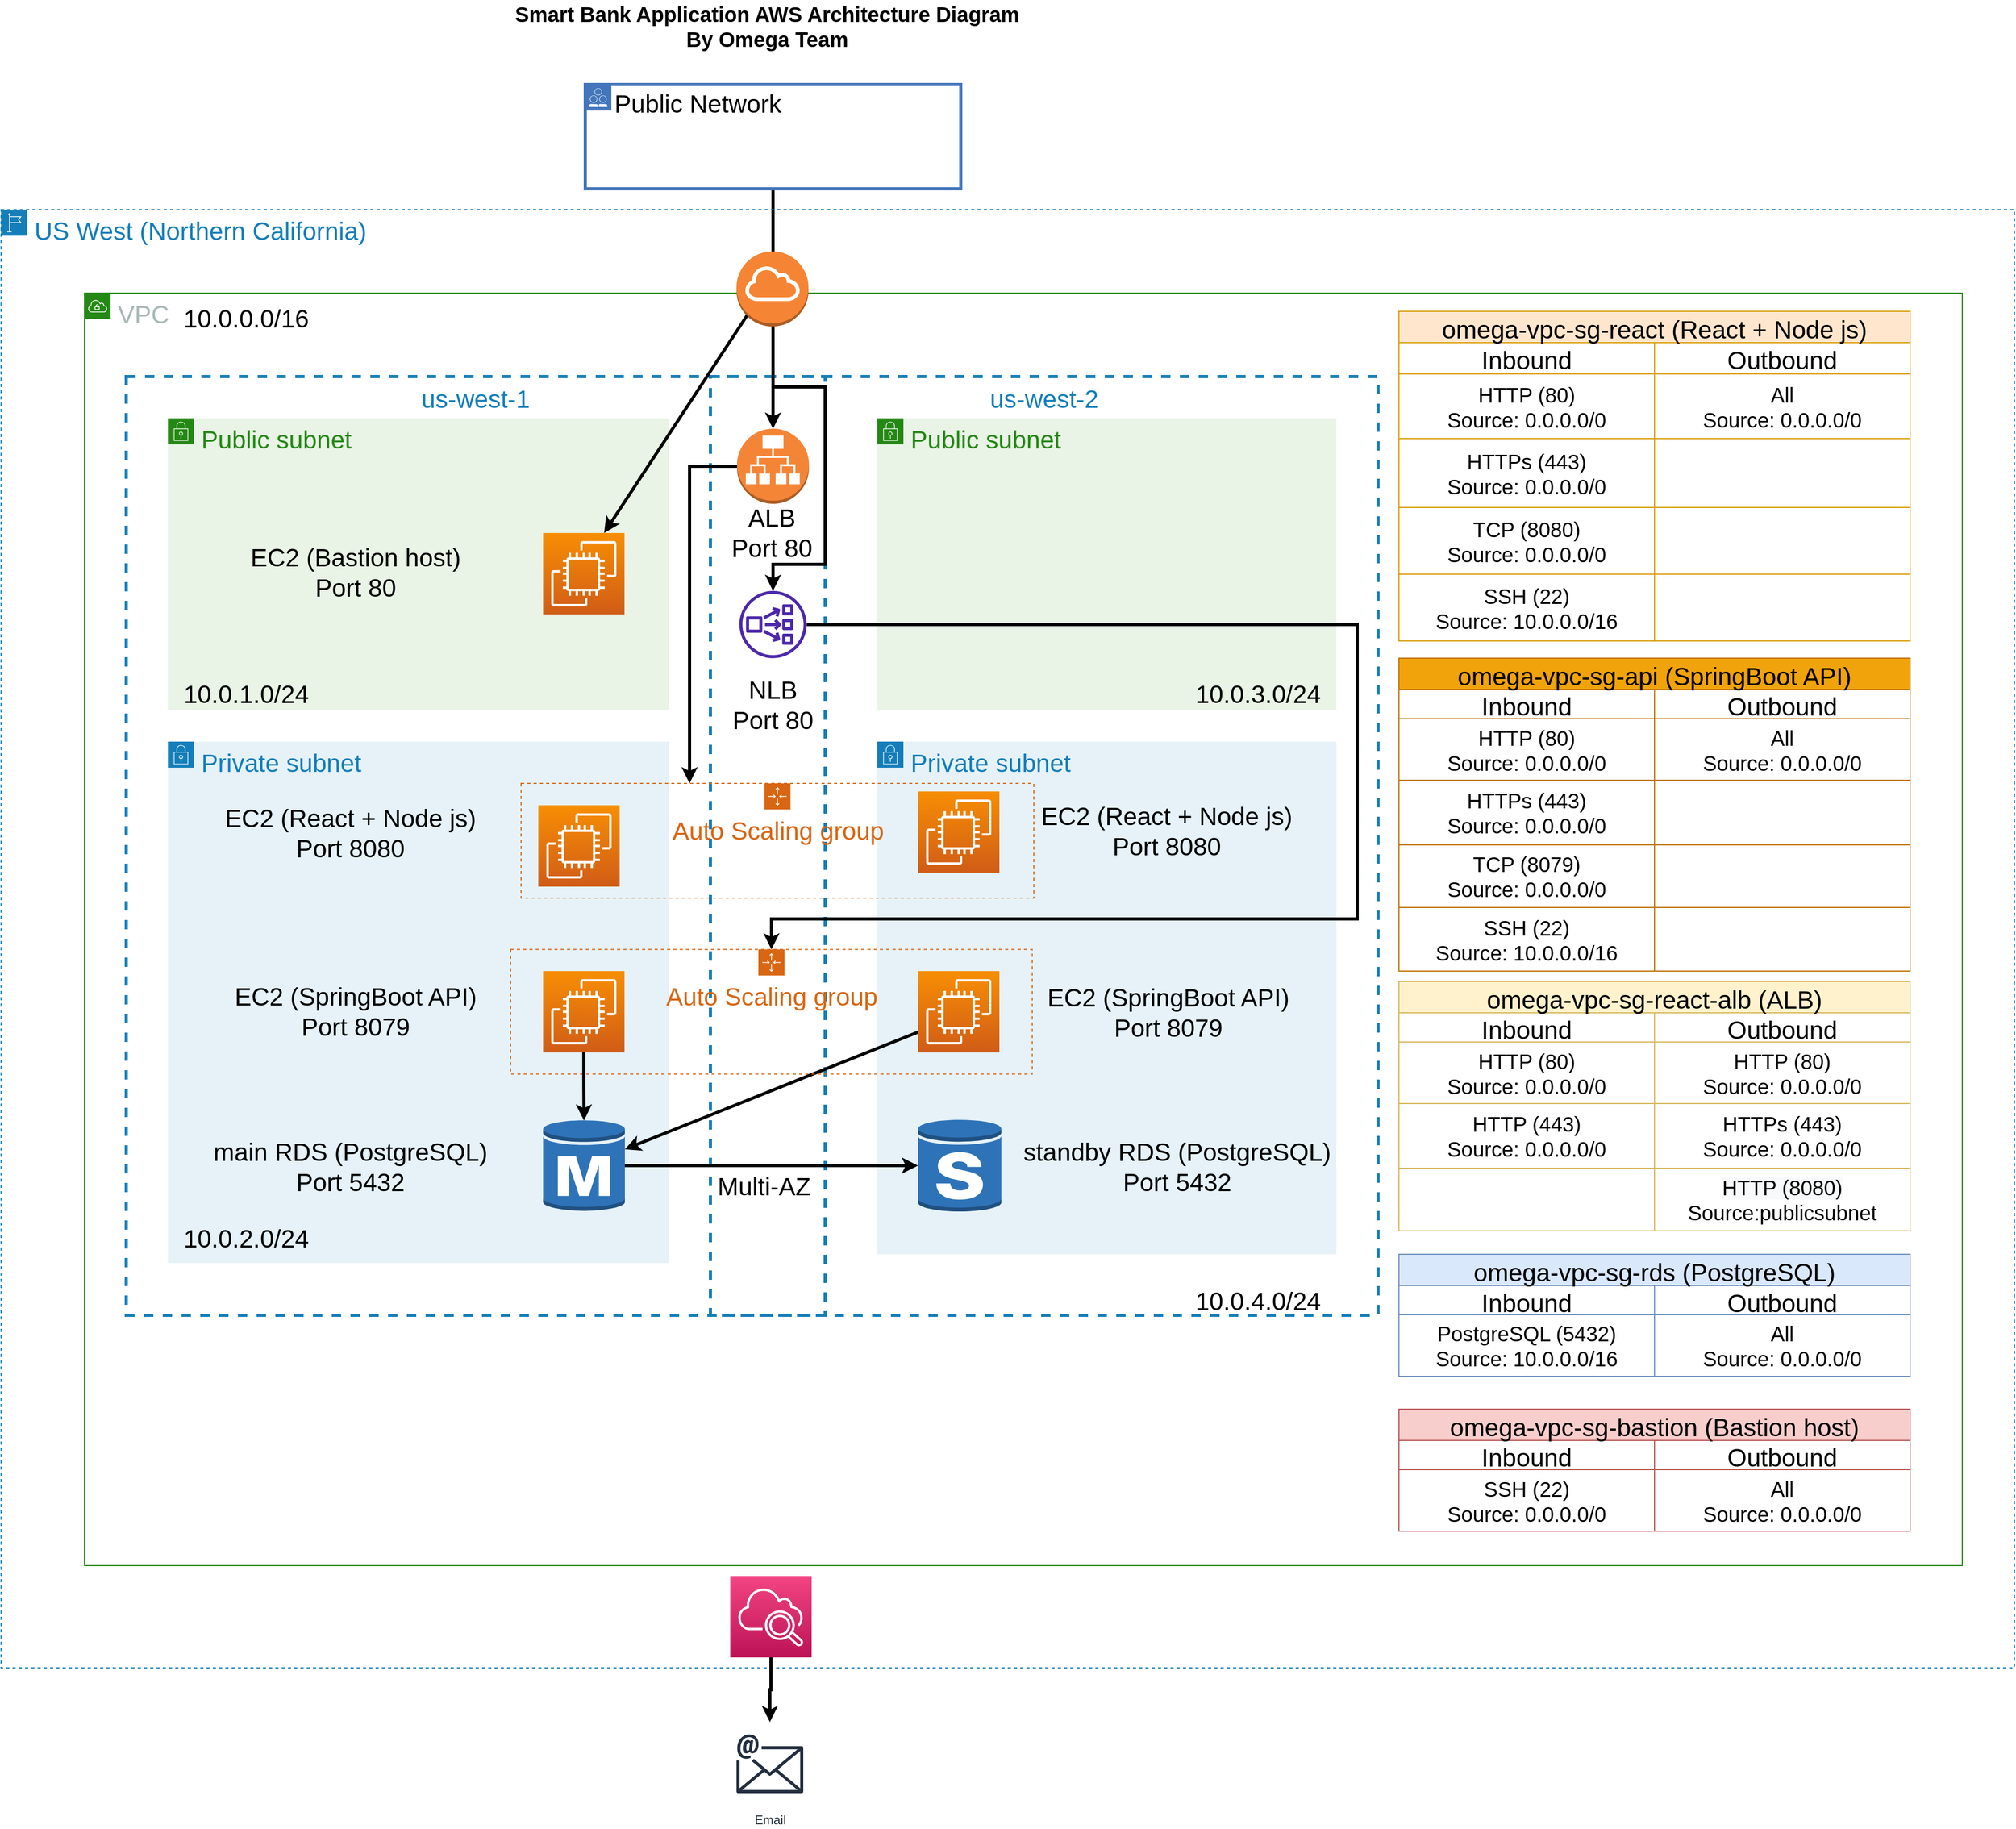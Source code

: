 <mxfile version="20.0.4" type="github">
  <diagram id="q4DbutcKK7p-0qS4GxbQ" name="Page-1">
    <mxGraphModel dx="1738" dy="1551" grid="1" gridSize="10" guides="1" tooltips="1" connect="1" arrows="1" fold="1" page="1" pageScale="1" pageWidth="850" pageHeight="1100" math="0" shadow="0">
      <root>
        <mxCell id="0" />
        <mxCell id="1" parent="0" />
        <mxCell id="DpT2R7imNi2lBxHPkehf-1" value="&lt;b&gt;Smart Bank Application AWS Architecture Diagram&lt;br&gt;By Omega Team&lt;br&gt;&lt;/b&gt;" style="text;html=1;strokeColor=none;fillColor=none;align=center;verticalAlign=middle;whiteSpace=wrap;rounded=0;fontSize=20;" parent="1" vertex="1">
          <mxGeometry x="530" y="40" width="489" height="47.5" as="geometry" />
        </mxCell>
        <mxCell id="DpT2R7imNi2lBxHPkehf-2" style="edgeStyle=orthogonalEdgeStyle;rounded=0;orthogonalLoop=1;jettySize=auto;html=1;fontSize=24;strokeWidth=3;entryX=0.5;entryY=0;entryDx=0;entryDy=0;entryPerimeter=0;" parent="1" source="DpT2R7imNi2lBxHPkehf-97" target="DpT2R7imNi2lBxHPkehf-32" edge="1">
          <mxGeometry relative="1" as="geometry">
            <mxPoint x="780" y="392" as="targetPoint" />
          </mxGeometry>
        </mxCell>
        <mxCell id="DpT2R7imNi2lBxHPkehf-3" value="US West (Northern California)" style="points=[[0,0],[0.25,0],[0.5,0],[0.75,0],[1,0],[1,0.25],[1,0.5],[1,0.75],[1,1],[0.75,1],[0.5,1],[0.25,1],[0,1],[0,0.75],[0,0.5],[0,0.25]];outlineConnect=0;gradientColor=none;html=1;whiteSpace=wrap;fontSize=24;fontStyle=0;container=1;pointerEvents=0;collapsible=0;recursiveResize=0;shape=mxgraph.aws4.group;grIcon=mxgraph.aws4.group_region;strokeColor=#147EBA;fillColor=none;verticalAlign=top;align=left;spacingLeft=30;fontColor=#147EBA;dashed=1;" parent="1" vertex="1">
          <mxGeometry x="40" y="240" width="1930" height="1398" as="geometry" />
        </mxCell>
        <mxCell id="DpT2R7imNi2lBxHPkehf-4" value="VPC" style="points=[[0,0],[0.25,0],[0.5,0],[0.75,0],[1,0],[1,0.25],[1,0.5],[1,0.75],[1,1],[0.75,1],[0.5,1],[0.25,1],[0,1],[0,0.75],[0,0.5],[0,0.25]];outlineConnect=0;gradientColor=none;html=1;whiteSpace=wrap;fontSize=24;fontStyle=0;container=1;pointerEvents=0;collapsible=0;recursiveResize=0;shape=mxgraph.aws4.group;grIcon=mxgraph.aws4.group_vpc;strokeColor=#248814;fillColor=none;verticalAlign=top;align=left;spacingLeft=30;fontColor=#AAB7B8;dashed=0;" parent="DpT2R7imNi2lBxHPkehf-3" vertex="1">
          <mxGeometry x="80" y="80" width="1800" height="1220" as="geometry" />
        </mxCell>
        <mxCell id="DpT2R7imNi2lBxHPkehf-5" value="us-west-1" style="fillColor=none;strokeColor=#147EBA;dashed=1;verticalAlign=top;fontStyle=0;fontColor=#147EBA;fontSize=24;strokeWidth=3;" parent="DpT2R7imNi2lBxHPkehf-4" vertex="1">
          <mxGeometry x="40" y="80" width="670" height="900" as="geometry" />
        </mxCell>
        <mxCell id="DpT2R7imNi2lBxHPkehf-6" value="us-west-2" style="fillColor=none;strokeColor=#147EBA;dashed=1;verticalAlign=top;fontStyle=0;fontColor=#147EBA;fontSize=24;strokeWidth=3;" parent="DpT2R7imNi2lBxHPkehf-4" vertex="1">
          <mxGeometry x="600" y="80" width="640" height="900" as="geometry" />
        </mxCell>
        <mxCell id="DpT2R7imNi2lBxHPkehf-11" value="Public subnet" style="points=[[0,0],[0.25,0],[0.5,0],[0.75,0],[1,0],[1,0.25],[1,0.5],[1,0.75],[1,1],[0.75,1],[0.5,1],[0.25,1],[0,1],[0,0.75],[0,0.5],[0,0.25]];outlineConnect=0;gradientColor=none;html=1;whiteSpace=wrap;fontSize=24;fontStyle=0;container=1;pointerEvents=0;collapsible=0;recursiveResize=0;shape=mxgraph.aws4.group;grIcon=mxgraph.aws4.group_security_group;grStroke=0;strokeColor=#248814;fillColor=#E9F3E6;verticalAlign=top;align=left;spacingLeft=30;fontColor=#248814;dashed=0;" parent="DpT2R7imNi2lBxHPkehf-4" vertex="1">
          <mxGeometry x="760" y="120" width="440" height="280" as="geometry" />
        </mxCell>
        <mxCell id="DpT2R7imNi2lBxHPkehf-7" value="Public subnet" style="points=[[0,0],[0.25,0],[0.5,0],[0.75,0],[1,0],[1,0.25],[1,0.5],[1,0.75],[1,1],[0.75,1],[0.5,1],[0.25,1],[0,1],[0,0.75],[0,0.5],[0,0.25]];outlineConnect=0;gradientColor=none;html=1;whiteSpace=wrap;fontSize=24;fontStyle=0;container=1;pointerEvents=0;collapsible=0;recursiveResize=0;shape=mxgraph.aws4.group;grIcon=mxgraph.aws4.group_security_group;grStroke=0;strokeColor=#248814;fillColor=#E9F3E6;verticalAlign=top;align=left;spacingLeft=30;fontColor=#248814;dashed=0;" parent="DpT2R7imNi2lBxHPkehf-4" vertex="1">
          <mxGeometry x="80" y="120" width="480" height="280" as="geometry" />
        </mxCell>
        <mxCell id="DpT2R7imNi2lBxHPkehf-9" value="&lt;font style=&quot;font-size: 24px;&quot;&gt;10.0.1.0/24&lt;/font&gt;" style="text;html=1;strokeColor=none;fillColor=none;align=center;verticalAlign=middle;whiteSpace=wrap;rounded=0;" parent="DpT2R7imNi2lBxHPkehf-7" vertex="1">
          <mxGeometry y="250" width="150" height="30" as="geometry" />
        </mxCell>
        <mxCell id="DpT2R7imNi2lBxHPkehf-12" value="Private subnet" style="points=[[0,0],[0.25,0],[0.5,0],[0.75,0],[1,0],[1,0.25],[1,0.5],[1,0.75],[1,1],[0.75,1],[0.5,1],[0.25,1],[0,1],[0,0.75],[0,0.5],[0,0.25]];outlineConnect=0;gradientColor=none;html=1;whiteSpace=wrap;fontSize=24;fontStyle=0;container=1;pointerEvents=0;collapsible=0;recursiveResize=0;shape=mxgraph.aws4.group;grIcon=mxgraph.aws4.group_security_group;grStroke=0;strokeColor=#147EBA;fillColor=#E6F2F8;verticalAlign=top;align=left;spacingLeft=30;fontColor=#147EBA;dashed=0;" parent="DpT2R7imNi2lBxHPkehf-4" vertex="1">
          <mxGeometry x="80" y="430" width="480" height="500" as="geometry" />
        </mxCell>
        <mxCell id="DpT2R7imNi2lBxHPkehf-13" value="Private subnet" style="points=[[0,0],[0.25,0],[0.5,0],[0.75,0],[1,0],[1,0.25],[1,0.5],[1,0.75],[1,1],[0.75,1],[0.5,1],[0.25,1],[0,1],[0,0.75],[0,0.5],[0,0.25]];outlineConnect=0;gradientColor=none;html=1;whiteSpace=wrap;fontSize=24;fontStyle=0;container=1;pointerEvents=0;collapsible=0;recursiveResize=0;shape=mxgraph.aws4.group;grIcon=mxgraph.aws4.group_security_group;grStroke=0;strokeColor=#147EBA;fillColor=#E6F2F8;verticalAlign=top;align=left;spacingLeft=30;fontColor=#147EBA;dashed=0;" parent="DpT2R7imNi2lBxHPkehf-4" vertex="1">
          <mxGeometry x="760" y="430" width="440" height="491.5" as="geometry" />
        </mxCell>
        <mxCell id="DpT2R7imNi2lBxHPkehf-14" value="&lt;font style=&quot;font-size: 24px;&quot;&gt;10.0.4.0/24&lt;/font&gt;" style="text;html=1;strokeColor=none;fillColor=none;align=center;verticalAlign=middle;whiteSpace=wrap;rounded=0;" parent="DpT2R7imNi2lBxHPkehf-13" vertex="1">
          <mxGeometry x="290" y="521.5" width="150" height="30" as="geometry" />
        </mxCell>
        <mxCell id="z6xWG5V0LT1pwUOWQRpA-9" style="edgeStyle=orthogonalEdgeStyle;rounded=0;orthogonalLoop=1;jettySize=auto;html=1;entryX=0.5;entryY=0;entryDx=0;entryDy=0;strokeWidth=3;" edge="1" parent="DpT2R7imNi2lBxHPkehf-4" source="DpT2R7imNi2lBxHPkehf-16" target="I4jei-cAk4bCKx9Ia-9q-3">
          <mxGeometry relative="1" as="geometry">
            <Array as="points">
              <mxPoint x="1220" y="318" />
              <mxPoint x="1220" y="600" />
              <mxPoint x="658" y="600" />
            </Array>
          </mxGeometry>
        </mxCell>
        <mxCell id="DpT2R7imNi2lBxHPkehf-16" value="" style="sketch=0;outlineConnect=0;fontColor=#232F3E;gradientColor=none;fillColor=#4D27AA;strokeColor=none;dashed=0;verticalLabelPosition=bottom;verticalAlign=top;align=center;html=1;fontSize=12;fontStyle=0;aspect=fixed;pointerEvents=1;shape=mxgraph.aws4.network_load_balancer;" parent="DpT2R7imNi2lBxHPkehf-4" vertex="1">
          <mxGeometry x="627.75" y="285.5" width="64.5" height="64.5" as="geometry" />
        </mxCell>
        <mxCell id="DpT2R7imNi2lBxHPkehf-23" style="edgeStyle=orthogonalEdgeStyle;rounded=0;orthogonalLoop=1;jettySize=auto;html=1;fontSize=24;strokeWidth=3;" parent="DpT2R7imNi2lBxHPkehf-4" source="DpT2R7imNi2lBxHPkehf-25" target="DpT2R7imNi2lBxHPkehf-34" edge="1">
          <mxGeometry relative="1" as="geometry">
            <mxPoint x="480" y="640" as="sourcePoint" />
            <mxPoint x="850" y="660" as="targetPoint" />
          </mxGeometry>
        </mxCell>
        <mxCell id="DpT2R7imNi2lBxHPkehf-24" value="Multi-AZ" style="edgeLabel;html=1;align=center;verticalAlign=middle;resizable=0;points=[];fontSize=24;" parent="DpT2R7imNi2lBxHPkehf-23" vertex="1" connectable="0">
          <mxGeometry x="0.322" y="-8" relative="1" as="geometry">
            <mxPoint x="-53" y="12" as="offset" />
          </mxGeometry>
        </mxCell>
        <mxCell id="DpT2R7imNi2lBxHPkehf-26" value="EC2 (React + Node js)&lt;br&gt;Port 8080" style="text;html=1;strokeColor=none;fillColor=none;align=center;verticalAlign=middle;whiteSpace=wrap;rounded=0;fontSize=24;" parent="DpT2R7imNi2lBxHPkehf-4" vertex="1">
          <mxGeometry x="877" y="475.75" width="321" height="80" as="geometry" />
        </mxCell>
        <mxCell id="DpT2R7imNi2lBxHPkehf-27" value="NLB&lt;br&gt;Port 80" style="text;html=1;strokeColor=none;fillColor=none;align=center;verticalAlign=middle;whiteSpace=wrap;rounded=0;fontSize=24;" parent="DpT2R7imNi2lBxHPkehf-4" vertex="1">
          <mxGeometry x="610" y="380" width="100" height="30" as="geometry" />
        </mxCell>
        <mxCell id="DpT2R7imNi2lBxHPkehf-28" value="ALB&lt;br&gt;Port 80" style="text;html=1;strokeColor=none;fillColor=none;align=center;verticalAlign=middle;whiteSpace=wrap;rounded=0;fontSize=24;" parent="DpT2R7imNi2lBxHPkehf-4" vertex="1">
          <mxGeometry x="608.5" y="215" width="100" height="30" as="geometry" />
        </mxCell>
        <mxCell id="DpT2R7imNi2lBxHPkehf-30" value="" style="endArrow=classic;html=1;rounded=0;exitX=0;exitY=0.75;exitDx=0;exitDy=0;exitPerimeter=0;strokeWidth=3;" parent="DpT2R7imNi2lBxHPkehf-4" source="DpT2R7imNi2lBxHPkehf-93" target="DpT2R7imNi2lBxHPkehf-25" edge="1">
          <mxGeometry width="50" height="50" relative="1" as="geometry">
            <mxPoint x="650" y="550" as="sourcePoint" />
            <mxPoint x="700" y="500" as="targetPoint" />
          </mxGeometry>
        </mxCell>
        <mxCell id="DpT2R7imNi2lBxHPkehf-31" value="&lt;font style=&quot;font-size: 24px;&quot;&gt;10.0.0.0/16&lt;/font&gt;" style="text;html=1;strokeColor=none;fillColor=none;align=center;verticalAlign=middle;whiteSpace=wrap;rounded=0;" parent="DpT2R7imNi2lBxHPkehf-4" vertex="1">
          <mxGeometry x="80" y="10" width="150" height="30" as="geometry" />
        </mxCell>
        <mxCell id="DpT2R7imNi2lBxHPkehf-32" value="" style="outlineConnect=0;dashed=0;verticalLabelPosition=bottom;verticalAlign=top;align=center;html=1;shape=mxgraph.aws3.application_load_balancer;fillColor=#F58536;gradientColor=none;" parent="DpT2R7imNi2lBxHPkehf-4" vertex="1">
          <mxGeometry x="625.5" y="130" width="69" height="72" as="geometry" />
        </mxCell>
        <mxCell id="DpT2R7imNi2lBxHPkehf-33" value="main&amp;nbsp;RDS (PostgreSQL)&lt;br&gt;Port 5432" style="text;html=1;strokeColor=none;fillColor=none;align=center;verticalAlign=middle;whiteSpace=wrap;rounded=0;fontSize=24;" parent="DpT2R7imNi2lBxHPkehf-4" vertex="1">
          <mxGeometry x="80" y="793.5" width="350" height="88" as="geometry" />
        </mxCell>
        <mxCell id="DpT2R7imNi2lBxHPkehf-34" value="" style="outlineConnect=0;dashed=0;verticalLabelPosition=bottom;verticalAlign=top;align=center;html=1;shape=mxgraph.aws3.rds_db_instance_standby_multi_az;fillColor=#2E73B8;gradientColor=none;fontSize=24;" parent="DpT2R7imNi2lBxHPkehf-4" vertex="1">
          <mxGeometry x="799" y="791.5" width="80" height="90" as="geometry" />
        </mxCell>
        <mxCell id="DpT2R7imNi2lBxHPkehf-36" value="EC2 (SpringBoot API)&lt;br&gt;Port 8079" style="text;html=1;strokeColor=none;fillColor=none;align=center;verticalAlign=middle;whiteSpace=wrap;rounded=0;fontSize=24;" parent="DpT2R7imNi2lBxHPkehf-4" vertex="1">
          <mxGeometry x="878" y="650" width="322" height="79" as="geometry" />
        </mxCell>
        <mxCell id="DpT2R7imNi2lBxHPkehf-37" value="omega-vpc-sg-react (React + Node js)" style="shape=table;startSize=30;container=1;collapsible=0;childLayout=tableLayout;fontSize=24;fillColor=#ffe6cc;strokeColor=#d79b00;" parent="DpT2R7imNi2lBxHPkehf-4" vertex="1">
          <mxGeometry x="1260" y="17.5" width="490" height="316" as="geometry" />
        </mxCell>
        <mxCell id="DpT2R7imNi2lBxHPkehf-38" value="" style="shape=tableRow;horizontal=0;startSize=0;swimlaneHead=0;swimlaneBody=0;top=0;left=0;bottom=0;right=0;collapsible=0;dropTarget=0;fillColor=none;points=[[0,0.5],[1,0.5]];portConstraint=eastwest;fontSize=24;" parent="DpT2R7imNi2lBxHPkehf-37" vertex="1">
          <mxGeometry y="30" width="490" height="30" as="geometry" />
        </mxCell>
        <mxCell id="DpT2R7imNi2lBxHPkehf-39" value="Inbound" style="shape=partialRectangle;html=1;whiteSpace=wrap;connectable=0;overflow=hidden;fillColor=none;top=0;left=0;bottom=0;right=0;pointerEvents=1;fontSize=24;" parent="DpT2R7imNi2lBxHPkehf-38" vertex="1">
          <mxGeometry width="245" height="30" as="geometry">
            <mxRectangle width="245" height="30" as="alternateBounds" />
          </mxGeometry>
        </mxCell>
        <mxCell id="DpT2R7imNi2lBxHPkehf-40" value="Outbound" style="shape=partialRectangle;html=1;whiteSpace=wrap;connectable=0;overflow=hidden;fillColor=none;top=0;left=0;bottom=0;right=0;pointerEvents=1;fontSize=24;" parent="DpT2R7imNi2lBxHPkehf-38" vertex="1">
          <mxGeometry x="245" width="245" height="30" as="geometry">
            <mxRectangle width="245" height="30" as="alternateBounds" />
          </mxGeometry>
        </mxCell>
        <mxCell id="DpT2R7imNi2lBxHPkehf-41" value="" style="shape=tableRow;horizontal=0;startSize=0;swimlaneHead=0;swimlaneBody=0;top=0;left=0;bottom=0;right=0;collapsible=0;dropTarget=0;fillColor=none;points=[[0,0.5],[1,0.5]];portConstraint=eastwest;fontSize=24;" parent="DpT2R7imNi2lBxHPkehf-37" vertex="1">
          <mxGeometry y="60" width="490" height="62" as="geometry" />
        </mxCell>
        <mxCell id="DpT2R7imNi2lBxHPkehf-42" value="&lt;font style=&quot;font-size: 20px;&quot;&gt;HTTP (80)&lt;br style=&quot;font-size: 20px;&quot;&gt;Source: 0.0.0.0/0&lt;/font&gt;" style="shape=partialRectangle;html=1;whiteSpace=wrap;connectable=0;overflow=hidden;fillColor=none;top=0;left=0;bottom=0;right=0;pointerEvents=1;fontSize=20;" parent="DpT2R7imNi2lBxHPkehf-41" vertex="1">
          <mxGeometry width="245" height="62" as="geometry">
            <mxRectangle width="245" height="62" as="alternateBounds" />
          </mxGeometry>
        </mxCell>
        <mxCell id="DpT2R7imNi2lBxHPkehf-43" value="All&lt;br&gt;Source: 0.0.0.0/0" style="shape=partialRectangle;html=1;whiteSpace=wrap;connectable=0;overflow=hidden;fillColor=none;top=0;left=0;bottom=0;right=0;pointerEvents=1;fontSize=20;labelBorderColor=none;strokeColor=none;" parent="DpT2R7imNi2lBxHPkehf-41" vertex="1">
          <mxGeometry x="245" width="245" height="62" as="geometry">
            <mxRectangle width="245" height="62" as="alternateBounds" />
          </mxGeometry>
        </mxCell>
        <mxCell id="DpT2R7imNi2lBxHPkehf-44" style="shape=tableRow;horizontal=0;startSize=0;swimlaneHead=0;swimlaneBody=0;top=0;left=0;bottom=0;right=0;collapsible=0;dropTarget=0;fillColor=none;points=[[0,0.5],[1,0.5]];portConstraint=eastwest;fontSize=24;" parent="DpT2R7imNi2lBxHPkehf-37" vertex="1">
          <mxGeometry y="122" width="490" height="66" as="geometry" />
        </mxCell>
        <mxCell id="DpT2R7imNi2lBxHPkehf-45" value="HTTPs (443)&lt;br&gt;Source: 0.0.0.0/0" style="shape=partialRectangle;html=1;whiteSpace=wrap;connectable=0;overflow=hidden;fillColor=none;top=0;left=0;bottom=0;right=0;pointerEvents=1;fontSize=20;" parent="DpT2R7imNi2lBxHPkehf-44" vertex="1">
          <mxGeometry width="245" height="66" as="geometry">
            <mxRectangle width="245" height="66" as="alternateBounds" />
          </mxGeometry>
        </mxCell>
        <mxCell id="DpT2R7imNi2lBxHPkehf-46" value="" style="shape=partialRectangle;html=1;whiteSpace=wrap;connectable=0;overflow=hidden;fillColor=none;top=0;left=0;bottom=0;right=0;pointerEvents=1;fontSize=20;labelBorderColor=none;strokeColor=none;" parent="DpT2R7imNi2lBxHPkehf-44" vertex="1">
          <mxGeometry x="245" width="245" height="66" as="geometry">
            <mxRectangle width="245" height="66" as="alternateBounds" />
          </mxGeometry>
        </mxCell>
        <mxCell id="DpT2R7imNi2lBxHPkehf-47" style="shape=tableRow;horizontal=0;startSize=0;swimlaneHead=0;swimlaneBody=0;top=0;left=0;bottom=0;right=0;collapsible=0;dropTarget=0;fillColor=none;points=[[0,0.5],[1,0.5]];portConstraint=eastwest;fontSize=24;" parent="DpT2R7imNi2lBxHPkehf-37" vertex="1">
          <mxGeometry y="188" width="490" height="64" as="geometry" />
        </mxCell>
        <mxCell id="DpT2R7imNi2lBxHPkehf-48" value="TCP (8080)&lt;br&gt;Source: 0.0.0.0/0" style="shape=partialRectangle;html=1;whiteSpace=wrap;connectable=0;overflow=hidden;fillColor=none;top=0;left=0;bottom=0;right=0;pointerEvents=1;fontSize=20;" parent="DpT2R7imNi2lBxHPkehf-47" vertex="1">
          <mxGeometry width="245" height="64" as="geometry">
            <mxRectangle width="245" height="64" as="alternateBounds" />
          </mxGeometry>
        </mxCell>
        <mxCell id="DpT2R7imNi2lBxHPkehf-49" value="" style="shape=partialRectangle;html=1;whiteSpace=wrap;connectable=0;overflow=hidden;fillColor=none;top=0;left=0;bottom=0;right=0;pointerEvents=1;fontSize=20;labelBorderColor=none;strokeColor=none;" parent="DpT2R7imNi2lBxHPkehf-47" vertex="1">
          <mxGeometry x="245" width="245" height="64" as="geometry">
            <mxRectangle width="245" height="64" as="alternateBounds" />
          </mxGeometry>
        </mxCell>
        <mxCell id="DpT2R7imNi2lBxHPkehf-50" style="shape=tableRow;horizontal=0;startSize=0;swimlaneHead=0;swimlaneBody=0;top=0;left=0;bottom=0;right=0;collapsible=0;dropTarget=0;fillColor=none;points=[[0,0.5],[1,0.5]];portConstraint=eastwest;fontSize=24;" parent="DpT2R7imNi2lBxHPkehf-37" vertex="1">
          <mxGeometry y="252" width="490" height="64" as="geometry" />
        </mxCell>
        <mxCell id="DpT2R7imNi2lBxHPkehf-51" value="SSH (22)&lt;br&gt;Source: 10.0.0.0/16" style="shape=partialRectangle;html=1;whiteSpace=wrap;connectable=0;overflow=hidden;fillColor=none;top=0;left=0;bottom=0;right=0;pointerEvents=1;fontSize=20;" parent="DpT2R7imNi2lBxHPkehf-50" vertex="1">
          <mxGeometry width="245" height="64" as="geometry">
            <mxRectangle width="245" height="64" as="alternateBounds" />
          </mxGeometry>
        </mxCell>
        <mxCell id="DpT2R7imNi2lBxHPkehf-52" value="" style="shape=partialRectangle;html=1;whiteSpace=wrap;connectable=0;overflow=hidden;fillColor=none;top=0;left=0;bottom=0;right=0;pointerEvents=1;fontSize=20;labelBorderColor=none;strokeColor=none;" parent="DpT2R7imNi2lBxHPkehf-50" vertex="1">
          <mxGeometry x="245" width="245" height="64" as="geometry">
            <mxRectangle width="245" height="64" as="alternateBounds" />
          </mxGeometry>
        </mxCell>
        <mxCell id="DpT2R7imNi2lBxHPkehf-53" value="omega-vpc-sg-api (SpringBoot API)" style="shape=table;startSize=30;container=1;collapsible=0;childLayout=tableLayout;fontSize=24;fillColor=#f0a30a;strokeColor=#BD7000;fontColor=#000000;" parent="DpT2R7imNi2lBxHPkehf-4" vertex="1">
          <mxGeometry x="1260" y="350" width="490" height="300" as="geometry" />
        </mxCell>
        <mxCell id="DpT2R7imNi2lBxHPkehf-54" value="" style="shape=tableRow;horizontal=0;startSize=0;swimlaneHead=0;swimlaneBody=0;top=0;left=0;bottom=0;right=0;collapsible=0;dropTarget=0;fillColor=none;points=[[0,0.5],[1,0.5]];portConstraint=eastwest;fontSize=24;" parent="DpT2R7imNi2lBxHPkehf-53" vertex="1">
          <mxGeometry y="30" width="490" height="28" as="geometry" />
        </mxCell>
        <mxCell id="DpT2R7imNi2lBxHPkehf-55" value="Inbound" style="shape=partialRectangle;html=1;whiteSpace=wrap;connectable=0;overflow=hidden;fillColor=none;top=0;left=0;bottom=0;right=0;pointerEvents=1;fontSize=24;" parent="DpT2R7imNi2lBxHPkehf-54" vertex="1">
          <mxGeometry width="245" height="28" as="geometry">
            <mxRectangle width="245" height="28" as="alternateBounds" />
          </mxGeometry>
        </mxCell>
        <mxCell id="DpT2R7imNi2lBxHPkehf-56" value="Outbound" style="shape=partialRectangle;html=1;whiteSpace=wrap;connectable=0;overflow=hidden;fillColor=none;top=0;left=0;bottom=0;right=0;pointerEvents=1;fontSize=24;" parent="DpT2R7imNi2lBxHPkehf-54" vertex="1">
          <mxGeometry x="245" width="245" height="28" as="geometry">
            <mxRectangle width="245" height="28" as="alternateBounds" />
          </mxGeometry>
        </mxCell>
        <mxCell id="DpT2R7imNi2lBxHPkehf-57" value="" style="shape=tableRow;horizontal=0;startSize=0;swimlaneHead=0;swimlaneBody=0;top=0;left=0;bottom=0;right=0;collapsible=0;dropTarget=0;fillColor=none;points=[[0,0.5],[1,0.5]];portConstraint=eastwest;fontSize=24;" parent="DpT2R7imNi2lBxHPkehf-53" vertex="1">
          <mxGeometry y="58" width="490" height="59" as="geometry" />
        </mxCell>
        <mxCell id="DpT2R7imNi2lBxHPkehf-58" value="&lt;font style=&quot;font-size: 20px;&quot;&gt;HTTP (80)&lt;br style=&quot;font-size: 20px;&quot;&gt;Source: 0.0.0.0/0&lt;/font&gt;" style="shape=partialRectangle;html=1;whiteSpace=wrap;connectable=0;overflow=hidden;fillColor=none;top=0;left=0;bottom=0;right=0;pointerEvents=1;fontSize=20;" parent="DpT2R7imNi2lBxHPkehf-57" vertex="1">
          <mxGeometry width="245" height="59" as="geometry">
            <mxRectangle width="245" height="59" as="alternateBounds" />
          </mxGeometry>
        </mxCell>
        <mxCell id="DpT2R7imNi2lBxHPkehf-59" value="All&lt;br&gt;Source: 0.0.0.0/0" style="shape=partialRectangle;html=1;whiteSpace=wrap;connectable=0;overflow=hidden;fillColor=none;top=0;left=0;bottom=0;right=0;pointerEvents=1;fontSize=20;labelBorderColor=none;strokeColor=none;" parent="DpT2R7imNi2lBxHPkehf-57" vertex="1">
          <mxGeometry x="245" width="245" height="59" as="geometry">
            <mxRectangle width="245" height="59" as="alternateBounds" />
          </mxGeometry>
        </mxCell>
        <mxCell id="DpT2R7imNi2lBxHPkehf-60" style="shape=tableRow;horizontal=0;startSize=0;swimlaneHead=0;swimlaneBody=0;top=0;left=0;bottom=0;right=0;collapsible=0;dropTarget=0;fillColor=none;points=[[0,0.5],[1,0.5]];portConstraint=eastwest;fontSize=24;" parent="DpT2R7imNi2lBxHPkehf-53" vertex="1">
          <mxGeometry y="117" width="490" height="62" as="geometry" />
        </mxCell>
        <mxCell id="DpT2R7imNi2lBxHPkehf-61" value="HTTPs (443)&lt;br&gt;Source: 0.0.0.0/0" style="shape=partialRectangle;html=1;whiteSpace=wrap;connectable=0;overflow=hidden;fillColor=none;top=0;left=0;bottom=0;right=0;pointerEvents=1;fontSize=20;" parent="DpT2R7imNi2lBxHPkehf-60" vertex="1">
          <mxGeometry width="245" height="62" as="geometry">
            <mxRectangle width="245" height="62" as="alternateBounds" />
          </mxGeometry>
        </mxCell>
        <mxCell id="DpT2R7imNi2lBxHPkehf-62" value="" style="shape=partialRectangle;html=1;whiteSpace=wrap;connectable=0;overflow=hidden;fillColor=none;top=0;left=0;bottom=0;right=0;pointerEvents=1;fontSize=20;labelBorderColor=none;strokeColor=none;" parent="DpT2R7imNi2lBxHPkehf-60" vertex="1">
          <mxGeometry x="245" width="245" height="62" as="geometry">
            <mxRectangle width="245" height="62" as="alternateBounds" />
          </mxGeometry>
        </mxCell>
        <mxCell id="DpT2R7imNi2lBxHPkehf-63" style="shape=tableRow;horizontal=0;startSize=0;swimlaneHead=0;swimlaneBody=0;top=0;left=0;bottom=0;right=0;collapsible=0;dropTarget=0;fillColor=none;points=[[0,0.5],[1,0.5]];portConstraint=eastwest;fontSize=24;" parent="DpT2R7imNi2lBxHPkehf-53" vertex="1">
          <mxGeometry y="179" width="490" height="60" as="geometry" />
        </mxCell>
        <mxCell id="DpT2R7imNi2lBxHPkehf-64" value="TCP (8079)&lt;br&gt;Source: 0.0.0.0/0" style="shape=partialRectangle;html=1;whiteSpace=wrap;connectable=0;overflow=hidden;fillColor=none;top=0;left=0;bottom=0;right=0;pointerEvents=1;fontSize=20;" parent="DpT2R7imNi2lBxHPkehf-63" vertex="1">
          <mxGeometry width="245" height="60" as="geometry">
            <mxRectangle width="245" height="60" as="alternateBounds" />
          </mxGeometry>
        </mxCell>
        <mxCell id="DpT2R7imNi2lBxHPkehf-65" value="" style="shape=partialRectangle;html=1;whiteSpace=wrap;connectable=0;overflow=hidden;fillColor=none;top=0;left=0;bottom=0;right=0;pointerEvents=1;fontSize=20;labelBorderColor=none;strokeColor=none;" parent="DpT2R7imNi2lBxHPkehf-63" vertex="1">
          <mxGeometry x="245" width="245" height="60" as="geometry">
            <mxRectangle width="245" height="60" as="alternateBounds" />
          </mxGeometry>
        </mxCell>
        <mxCell id="DpT2R7imNi2lBxHPkehf-66" style="shape=tableRow;horizontal=0;startSize=0;swimlaneHead=0;swimlaneBody=0;top=0;left=0;bottom=0;right=0;collapsible=0;dropTarget=0;fillColor=none;points=[[0,0.5],[1,0.5]];portConstraint=eastwest;fontSize=24;" parent="DpT2R7imNi2lBxHPkehf-53" vertex="1">
          <mxGeometry y="239" width="490" height="61" as="geometry" />
        </mxCell>
        <mxCell id="DpT2R7imNi2lBxHPkehf-67" value="SSH (22)&lt;br&gt;Source: 10.0.0.0/16" style="shape=partialRectangle;html=1;whiteSpace=wrap;connectable=0;overflow=hidden;fillColor=none;top=0;left=0;bottom=0;right=0;pointerEvents=1;fontSize=20;" parent="DpT2R7imNi2lBxHPkehf-66" vertex="1">
          <mxGeometry width="245" height="61" as="geometry">
            <mxRectangle width="245" height="61" as="alternateBounds" />
          </mxGeometry>
        </mxCell>
        <mxCell id="DpT2R7imNi2lBxHPkehf-68" value="" style="shape=partialRectangle;html=1;whiteSpace=wrap;connectable=0;overflow=hidden;fillColor=none;top=0;left=0;bottom=0;right=0;pointerEvents=1;fontSize=20;labelBorderColor=none;strokeColor=none;" parent="DpT2R7imNi2lBxHPkehf-66" vertex="1">
          <mxGeometry x="245" width="245" height="61" as="geometry">
            <mxRectangle width="245" height="61" as="alternateBounds" />
          </mxGeometry>
        </mxCell>
        <mxCell id="DpT2R7imNi2lBxHPkehf-69" value="omega-vpc-sg-react-alb (ALB)" style="shape=table;startSize=30;container=1;collapsible=0;childLayout=tableLayout;fontSize=24;fillColor=#fff2cc;strokeColor=#d6b656;" parent="DpT2R7imNi2lBxHPkehf-4" vertex="1">
          <mxGeometry x="1260" y="660" width="490" height="239" as="geometry" />
        </mxCell>
        <mxCell id="DpT2R7imNi2lBxHPkehf-70" value="" style="shape=tableRow;horizontal=0;startSize=0;swimlaneHead=0;swimlaneBody=0;top=0;left=0;bottom=0;right=0;collapsible=0;dropTarget=0;fillColor=none;points=[[0,0.5],[1,0.5]];portConstraint=eastwest;fontSize=24;" parent="DpT2R7imNi2lBxHPkehf-69" vertex="1">
          <mxGeometry y="30" width="490" height="28" as="geometry" />
        </mxCell>
        <mxCell id="DpT2R7imNi2lBxHPkehf-71" value="Inbound" style="shape=partialRectangle;html=1;whiteSpace=wrap;connectable=0;overflow=hidden;fillColor=none;top=0;left=0;bottom=0;right=0;pointerEvents=1;fontSize=24;" parent="DpT2R7imNi2lBxHPkehf-70" vertex="1">
          <mxGeometry width="245" height="28" as="geometry">
            <mxRectangle width="245" height="28" as="alternateBounds" />
          </mxGeometry>
        </mxCell>
        <mxCell id="DpT2R7imNi2lBxHPkehf-72" value="Outbound" style="shape=partialRectangle;html=1;whiteSpace=wrap;connectable=0;overflow=hidden;fillColor=none;top=0;left=0;bottom=0;right=0;pointerEvents=1;fontSize=24;" parent="DpT2R7imNi2lBxHPkehf-70" vertex="1">
          <mxGeometry x="245" width="245" height="28" as="geometry">
            <mxRectangle width="245" height="28" as="alternateBounds" />
          </mxGeometry>
        </mxCell>
        <mxCell id="DpT2R7imNi2lBxHPkehf-73" value="" style="shape=tableRow;horizontal=0;startSize=0;swimlaneHead=0;swimlaneBody=0;top=0;left=0;bottom=0;right=0;collapsible=0;dropTarget=0;fillColor=none;points=[[0,0.5],[1,0.5]];portConstraint=eastwest;fontSize=24;" parent="DpT2R7imNi2lBxHPkehf-69" vertex="1">
          <mxGeometry y="58" width="490" height="59" as="geometry" />
        </mxCell>
        <mxCell id="DpT2R7imNi2lBxHPkehf-74" value="&lt;font style=&quot;font-size: 20px;&quot;&gt;HTTP (80)&lt;br style=&quot;font-size: 20px;&quot;&gt;Source: 0.0.0.0/0&lt;/font&gt;" style="shape=partialRectangle;html=1;whiteSpace=wrap;connectable=0;overflow=hidden;fillColor=none;top=0;left=0;bottom=0;right=0;pointerEvents=1;fontSize=20;" parent="DpT2R7imNi2lBxHPkehf-73" vertex="1">
          <mxGeometry width="245" height="59" as="geometry">
            <mxRectangle width="245" height="59" as="alternateBounds" />
          </mxGeometry>
        </mxCell>
        <mxCell id="DpT2R7imNi2lBxHPkehf-75" value="HTTP (80)&lt;br&gt;Source: 0.0.0.0/0" style="shape=partialRectangle;html=1;whiteSpace=wrap;connectable=0;overflow=hidden;fillColor=none;top=0;left=0;bottom=0;right=0;pointerEvents=1;fontSize=20;labelBorderColor=none;strokeColor=none;" parent="DpT2R7imNi2lBxHPkehf-73" vertex="1">
          <mxGeometry x="245" width="245" height="59" as="geometry">
            <mxRectangle width="245" height="59" as="alternateBounds" />
          </mxGeometry>
        </mxCell>
        <mxCell id="DpT2R7imNi2lBxHPkehf-76" style="shape=tableRow;horizontal=0;startSize=0;swimlaneHead=0;swimlaneBody=0;top=0;left=0;bottom=0;right=0;collapsible=0;dropTarget=0;fillColor=none;points=[[0,0.5],[1,0.5]];portConstraint=eastwest;fontSize=24;" parent="DpT2R7imNi2lBxHPkehf-69" vertex="1">
          <mxGeometry y="117" width="490" height="62" as="geometry" />
        </mxCell>
        <mxCell id="DpT2R7imNi2lBxHPkehf-77" value="HTTP (443)&lt;br&gt;Source: 0.0.0.0/0" style="shape=partialRectangle;html=1;whiteSpace=wrap;connectable=0;overflow=hidden;fillColor=none;top=0;left=0;bottom=0;right=0;pointerEvents=1;fontSize=20;" parent="DpT2R7imNi2lBxHPkehf-76" vertex="1">
          <mxGeometry width="245" height="62" as="geometry">
            <mxRectangle width="245" height="62" as="alternateBounds" />
          </mxGeometry>
        </mxCell>
        <mxCell id="DpT2R7imNi2lBxHPkehf-78" value="HTTPs (443)&lt;br&gt;Source: 0.0.0.0/0" style="shape=partialRectangle;html=1;whiteSpace=wrap;connectable=0;overflow=hidden;fillColor=none;top=0;left=0;bottom=0;right=0;pointerEvents=1;fontSize=20;labelBorderColor=none;strokeColor=none;" parent="DpT2R7imNi2lBxHPkehf-76" vertex="1">
          <mxGeometry x="245" width="245" height="62" as="geometry">
            <mxRectangle width="245" height="62" as="alternateBounds" />
          </mxGeometry>
        </mxCell>
        <mxCell id="DpT2R7imNi2lBxHPkehf-79" style="shape=tableRow;horizontal=0;startSize=0;swimlaneHead=0;swimlaneBody=0;top=0;left=0;bottom=0;right=0;collapsible=0;dropTarget=0;fillColor=none;points=[[0,0.5],[1,0.5]];portConstraint=eastwest;fontSize=24;" parent="DpT2R7imNi2lBxHPkehf-69" vertex="1">
          <mxGeometry y="179" width="490" height="60" as="geometry" />
        </mxCell>
        <mxCell id="DpT2R7imNi2lBxHPkehf-80" value="" style="shape=partialRectangle;html=1;whiteSpace=wrap;connectable=0;overflow=hidden;fillColor=none;top=0;left=0;bottom=0;right=0;pointerEvents=1;fontSize=20;" parent="DpT2R7imNi2lBxHPkehf-79" vertex="1">
          <mxGeometry width="245" height="60" as="geometry">
            <mxRectangle width="245" height="60" as="alternateBounds" />
          </mxGeometry>
        </mxCell>
        <mxCell id="DpT2R7imNi2lBxHPkehf-81" value="&lt;span style=&quot;color: rgb(0, 0, 0); font-family: Helvetica; font-size: 20px; font-style: normal; font-variant-ligatures: normal; font-variant-caps: normal; font-weight: 400; letter-spacing: normal; orphans: 2; text-align: center; text-indent: 0px; text-transform: none; widows: 2; word-spacing: 0px; -webkit-text-stroke-width: 0px; background-color: rgb(248, 249, 250); text-decoration-thickness: initial; text-decoration-style: initial; text-decoration-color: initial; float: none; display: inline !important;&quot;&gt;HTTP (8080)&lt;/span&gt;&lt;br style=&quot;color: rgb(0, 0, 0); font-family: Helvetica; font-size: 20px; font-style: normal; font-variant-ligatures: normal; font-variant-caps: normal; font-weight: 400; letter-spacing: normal; orphans: 2; text-align: center; text-indent: 0px; text-transform: none; widows: 2; word-spacing: 0px; -webkit-text-stroke-width: 0px; background-color: rgb(248, 249, 250); text-decoration-thickness: initial; text-decoration-style: initial; text-decoration-color: initial;&quot;&gt;Source:publicsubnet" style="shape=partialRectangle;html=1;whiteSpace=wrap;connectable=0;overflow=hidden;fillColor=none;top=0;left=0;bottom=0;right=0;pointerEvents=1;fontSize=20;labelBorderColor=none;strokeColor=none;" parent="DpT2R7imNi2lBxHPkehf-79" vertex="1">
          <mxGeometry x="245" width="245" height="60" as="geometry">
            <mxRectangle width="245" height="60" as="alternateBounds" />
          </mxGeometry>
        </mxCell>
        <mxCell id="DpT2R7imNi2lBxHPkehf-83" value="omega-vpc-sg-rds (PostgreSQL)" style="shape=table;startSize=30;container=1;collapsible=0;childLayout=tableLayout;fontSize=24;fillColor=#dae8fc;strokeColor=#6c8ebf;" parent="DpT2R7imNi2lBxHPkehf-4" vertex="1">
          <mxGeometry x="1260" y="921.5" width="490" height="117" as="geometry" />
        </mxCell>
        <mxCell id="DpT2R7imNi2lBxHPkehf-84" value="" style="shape=tableRow;horizontal=0;startSize=0;swimlaneHead=0;swimlaneBody=0;top=0;left=0;bottom=0;right=0;collapsible=0;dropTarget=0;fillColor=none;points=[[0,0.5],[1,0.5]];portConstraint=eastwest;fontSize=24;" parent="DpT2R7imNi2lBxHPkehf-83" vertex="1">
          <mxGeometry y="30" width="490" height="28" as="geometry" />
        </mxCell>
        <mxCell id="DpT2R7imNi2lBxHPkehf-85" value="Inbound" style="shape=partialRectangle;html=1;whiteSpace=wrap;connectable=0;overflow=hidden;fillColor=none;top=0;left=0;bottom=0;right=0;pointerEvents=1;fontSize=24;" parent="DpT2R7imNi2lBxHPkehf-84" vertex="1">
          <mxGeometry width="245" height="28" as="geometry">
            <mxRectangle width="245" height="28" as="alternateBounds" />
          </mxGeometry>
        </mxCell>
        <mxCell id="DpT2R7imNi2lBxHPkehf-86" value="Outbound" style="shape=partialRectangle;html=1;whiteSpace=wrap;connectable=0;overflow=hidden;fillColor=none;top=0;left=0;bottom=0;right=0;pointerEvents=1;fontSize=24;" parent="DpT2R7imNi2lBxHPkehf-84" vertex="1">
          <mxGeometry x="245" width="245" height="28" as="geometry">
            <mxRectangle width="245" height="28" as="alternateBounds" />
          </mxGeometry>
        </mxCell>
        <mxCell id="DpT2R7imNi2lBxHPkehf-87" value="" style="shape=tableRow;horizontal=0;startSize=0;swimlaneHead=0;swimlaneBody=0;top=0;left=0;bottom=0;right=0;collapsible=0;dropTarget=0;fillColor=none;points=[[0,0.5],[1,0.5]];portConstraint=eastwest;fontSize=24;" parent="DpT2R7imNi2lBxHPkehf-83" vertex="1">
          <mxGeometry y="58" width="490" height="59" as="geometry" />
        </mxCell>
        <mxCell id="DpT2R7imNi2lBxHPkehf-88" value="&lt;font style=&quot;font-size: 20px;&quot;&gt;PostgreSQL (5432)&lt;br style=&quot;font-size: 20px;&quot;&gt;Source: 10.0.0.0/16&lt;/font&gt;" style="shape=partialRectangle;html=1;whiteSpace=wrap;connectable=0;overflow=hidden;fillColor=none;top=0;left=0;bottom=0;right=0;pointerEvents=1;fontSize=20;" parent="DpT2R7imNi2lBxHPkehf-87" vertex="1">
          <mxGeometry width="245" height="59" as="geometry">
            <mxRectangle width="245" height="59" as="alternateBounds" />
          </mxGeometry>
        </mxCell>
        <mxCell id="DpT2R7imNi2lBxHPkehf-89" value="All&lt;br&gt;Source: 0.0.0.0/0" style="shape=partialRectangle;html=1;whiteSpace=wrap;connectable=0;overflow=hidden;fillColor=none;top=0;left=0;bottom=0;right=0;pointerEvents=1;fontSize=20;labelBorderColor=none;strokeColor=none;" parent="DpT2R7imNi2lBxHPkehf-87" vertex="1">
          <mxGeometry x="245" width="245" height="59" as="geometry">
            <mxRectangle width="245" height="59" as="alternateBounds" />
          </mxGeometry>
        </mxCell>
        <mxCell id="DpT2R7imNi2lBxHPkehf-95" value="EC2 (SpringBoot API)&lt;br&gt;Port 8079" style="text;html=1;strokeColor=none;fillColor=none;align=center;verticalAlign=middle;whiteSpace=wrap;rounded=0;fontSize=24;" parent="DpT2R7imNi2lBxHPkehf-4" vertex="1">
          <mxGeometry x="80" y="650" width="360" height="78" as="geometry" />
        </mxCell>
        <mxCell id="DpT2R7imNi2lBxHPkehf-15" value="standby RDS (PostgreSQL)&lt;br&gt;Port 5432" style="text;html=1;strokeColor=none;fillColor=none;align=center;verticalAlign=middle;whiteSpace=wrap;rounded=0;fontSize=24;" parent="DpT2R7imNi2lBxHPkehf-4" vertex="1">
          <mxGeometry x="895" y="797.5" width="305" height="80" as="geometry" />
        </mxCell>
        <mxCell id="u4KVmvpJrNu0O2P0xlmL-3" value="" style="sketch=0;points=[[0,0,0],[0.25,0,0],[0.5,0,0],[0.75,0,0],[1,0,0],[0,1,0],[0.25,1,0],[0.5,1,0],[0.75,1,0],[1,1,0],[0,0.25,0],[0,0.5,0],[0,0.75,0],[1,0.25,0],[1,0.5,0],[1,0.75,0]];outlineConnect=0;fontColor=#232F3E;gradientColor=#F78E04;gradientDirection=north;fillColor=#D05C17;strokeColor=#ffffff;dashed=0;verticalLabelPosition=bottom;verticalAlign=top;align=center;html=1;fontSize=12;fontStyle=0;aspect=fixed;shape=mxgraph.aws4.resourceIcon;resIcon=mxgraph.aws4.ec2;" parent="DpT2R7imNi2lBxHPkehf-4" vertex="1">
          <mxGeometry x="439.62" y="230" width="78" height="78" as="geometry" />
        </mxCell>
        <mxCell id="u4KVmvpJrNu0O2P0xlmL-6" value="EC2 (Bastion host)&lt;br&gt;Port 80" style="text;html=1;strokeColor=none;fillColor=none;align=center;verticalAlign=middle;whiteSpace=wrap;rounded=0;fontSize=24;" parent="DpT2R7imNi2lBxHPkehf-4" vertex="1">
          <mxGeometry x="80" y="228" width="360" height="80" as="geometry" />
        </mxCell>
        <mxCell id="DpT2R7imNi2lBxHPkehf-92" value="" style="sketch=0;points=[[0,0,0],[0.25,0,0],[0.5,0,0],[0.75,0,0],[1,0,0],[0,1,0],[0.25,1,0],[0.5,1,0],[0.75,1,0],[1,1,0],[0,0.25,0],[0,0.5,0],[0,0.75,0],[1,0.25,0],[1,0.5,0],[1,0.75,0]];outlineConnect=0;fontColor=#232F3E;gradientColor=#F78E04;gradientDirection=north;fillColor=#D05C17;strokeColor=#ffffff;dashed=0;verticalLabelPosition=bottom;verticalAlign=top;align=center;html=1;fontSize=12;fontStyle=0;aspect=fixed;shape=mxgraph.aws4.resourceIcon;resIcon=mxgraph.aws4.ec2;" parent="DpT2R7imNi2lBxHPkehf-4" vertex="1">
          <mxGeometry x="799" y="477.75" width="78" height="78" as="geometry" />
        </mxCell>
        <mxCell id="DpT2R7imNi2lBxHPkehf-90" value="EC2 (React + Node js)&lt;br&gt;Port 8080" style="text;html=1;strokeColor=none;fillColor=none;align=center;verticalAlign=middle;whiteSpace=wrap;rounded=0;fontSize=24;" parent="DpT2R7imNi2lBxHPkehf-4" vertex="1">
          <mxGeometry x="75" y="477.75" width="360" height="80" as="geometry" />
        </mxCell>
        <mxCell id="I4jei-cAk4bCKx9Ia-9q-3" value="Auto Scaling group" style="points=[[0,0],[0.25,0],[0.5,0],[0.75,0],[1,0],[1,0.25],[1,0.5],[1,0.75],[1,1],[0.75,1],[0.5,1],[0.25,1],[0,1],[0,0.75],[0,0.5],[0,0.25]];outlineConnect=0;gradientColor=none;html=1;whiteSpace=wrap;fontSize=24;fontStyle=0;container=1;pointerEvents=0;collapsible=0;recursiveResize=0;shape=mxgraph.aws4.groupCenter;grIcon=mxgraph.aws4.group_auto_scaling_group;grStroke=1;strokeColor=#D86613;fillColor=none;verticalAlign=top;align=center;fontColor=#D86613;dashed=1;spacingTop=25;" parent="DpT2R7imNi2lBxHPkehf-4" vertex="1">
          <mxGeometry x="408.5" y="629.25" width="500" height="119.5" as="geometry" />
        </mxCell>
        <mxCell id="DpT2R7imNi2lBxHPkehf-93" value="" style="sketch=0;points=[[0,0,0],[0.25,0,0],[0.5,0,0],[0.75,0,0],[1,0,0],[0,1,0],[0.25,1,0],[0.5,1,0],[0.75,1,0],[1,1,0],[0,0.25,0],[0,0.5,0],[0,0.75,0],[1,0.25,0],[1,0.5,0],[1,0.75,0]];outlineConnect=0;fontColor=#232F3E;gradientColor=#F78E04;gradientDirection=north;fillColor=#D05C17;strokeColor=#ffffff;dashed=0;verticalLabelPosition=bottom;verticalAlign=top;align=center;html=1;fontSize=12;fontStyle=0;aspect=fixed;shape=mxgraph.aws4.resourceIcon;resIcon=mxgraph.aws4.ec2;" parent="I4jei-cAk4bCKx9Ia-9q-3" vertex="1">
          <mxGeometry x="390.5" y="20.75" width="78" height="78" as="geometry" />
        </mxCell>
        <mxCell id="DpT2R7imNi2lBxHPkehf-25" value="" style="outlineConnect=0;dashed=0;verticalLabelPosition=bottom;verticalAlign=top;align=center;html=1;shape=mxgraph.aws3.rds_db_instance;fillColor=#2E73B8;gradientColor=none;fontSize=24;" parent="DpT2R7imNi2lBxHPkehf-4" vertex="1">
          <mxGeometry x="439.62" y="791.5" width="78.38" height="90" as="geometry" />
        </mxCell>
        <mxCell id="DpT2R7imNi2lBxHPkehf-17" style="edgeStyle=orthogonalEdgeStyle;rounded=0;orthogonalLoop=1;jettySize=auto;html=1;entryX=0.5;entryY=0.02;entryDx=0;entryDy=0;entryPerimeter=0;fontSize=24;strokeWidth=3;" parent="DpT2R7imNi2lBxHPkehf-4" source="DpT2R7imNi2lBxHPkehf-35" target="DpT2R7imNi2lBxHPkehf-25" edge="1">
          <mxGeometry relative="1" as="geometry" />
        </mxCell>
        <mxCell id="DpT2R7imNi2lBxHPkehf-94" value="&lt;font style=&quot;font-size: 24px;&quot;&gt;10.0.2.0/24&lt;/font&gt;" style="text;html=1;strokeColor=none;fillColor=none;align=center;verticalAlign=middle;whiteSpace=wrap;rounded=0;" parent="DpT2R7imNi2lBxHPkehf-4" vertex="1">
          <mxGeometry x="80" y="891.5" width="150" height="30" as="geometry" />
        </mxCell>
        <mxCell id="DpT2R7imNi2lBxHPkehf-91" value="&lt;font style=&quot;font-size: 24px;&quot;&gt;10.0.3.0/24&lt;/font&gt;" style="text;html=1;strokeColor=none;fillColor=none;align=center;verticalAlign=middle;whiteSpace=wrap;rounded=0;" parent="DpT2R7imNi2lBxHPkehf-4" vertex="1">
          <mxGeometry x="1050" y="370" width="150" height="30" as="geometry" />
        </mxCell>
        <mxCell id="DpT2R7imNi2lBxHPkehf-35" value="" style="sketch=0;points=[[0,0,0],[0.25,0,0],[0.5,0,0],[0.75,0,0],[1,0,0],[0,1,0],[0.25,1,0],[0.5,1,0],[0.75,1,0],[1,1,0],[0,0.25,0],[0,0.5,0],[0,0.75,0],[1,0.25,0],[1,0.5,0],[1,0.75,0]];outlineConnect=0;fontColor=#232F3E;gradientColor=#F78E04;gradientDirection=north;fillColor=#D05C17;strokeColor=#ffffff;dashed=0;verticalLabelPosition=bottom;verticalAlign=top;align=center;html=1;fontSize=12;fontStyle=0;aspect=fixed;shape=mxgraph.aws4.resourceIcon;resIcon=mxgraph.aws4.ec2;" parent="DpT2R7imNi2lBxHPkehf-4" vertex="1">
          <mxGeometry x="439.62" y="650" width="78" height="78" as="geometry" />
        </mxCell>
        <mxCell id="z6xWG5V0LT1pwUOWQRpA-10" style="edgeStyle=orthogonalEdgeStyle;rounded=0;orthogonalLoop=1;jettySize=auto;html=1;strokeWidth=3;" edge="1" parent="DpT2R7imNi2lBxHPkehf-3" target="DpT2R7imNi2lBxHPkehf-16">
          <mxGeometry relative="1" as="geometry">
            <mxPoint x="740" y="120" as="sourcePoint" />
            <Array as="points">
              <mxPoint x="740" y="170" />
              <mxPoint x="790" y="170" />
              <mxPoint x="790" y="340" />
              <mxPoint x="740" y="340" />
            </Array>
          </mxGeometry>
        </mxCell>
        <mxCell id="DpT2R7imNi2lBxHPkehf-96" value="" style="outlineConnect=0;dashed=0;verticalLabelPosition=bottom;verticalAlign=top;align=center;html=1;shape=mxgraph.aws3.internet_gateway;fillColor=#F58534;gradientColor=none;" parent="DpT2R7imNi2lBxHPkehf-3" vertex="1">
          <mxGeometry x="705" y="40" width="69" height="72" as="geometry" />
        </mxCell>
        <mxCell id="u4KVmvpJrNu0O2P0xlmL-5" value="" style="endArrow=classic;html=1;rounded=0;entryX=0.75;entryY=0;entryDx=0;entryDy=0;entryPerimeter=0;strokeWidth=3;exitX=0.145;exitY=0.855;exitDx=0;exitDy=0;exitPerimeter=0;" parent="DpT2R7imNi2lBxHPkehf-3" source="DpT2R7imNi2lBxHPkehf-96" target="u4KVmvpJrNu0O2P0xlmL-3" edge="1">
          <mxGeometry width="50" height="50" relative="1" as="geometry">
            <mxPoint x="830" y="550" as="sourcePoint" />
            <mxPoint x="880" y="500" as="targetPoint" />
          </mxGeometry>
        </mxCell>
        <mxCell id="DpT2R7imNi2lBxHPkehf-82" value="" style="sketch=0;points=[[0,0,0],[0.25,0,0],[0.5,0,0],[0.75,0,0],[1,0,0],[0,1,0],[0.25,1,0],[0.5,1,0],[0.75,1,0],[1,1,0],[0,0.25,0],[0,0.5,0],[0,0.75,0],[1,0.25,0],[1,0.5,0],[1,0.75,0]];points=[[0,0,0],[0.25,0,0],[0.5,0,0],[0.75,0,0],[1,0,0],[0,1,0],[0.25,1,0],[0.5,1,0],[0.75,1,0],[1,1,0],[0,0.25,0],[0,0.5,0],[0,0.75,0],[1,0.25,0],[1,0.5,0],[1,0.75,0]];outlineConnect=0;fontColor=#232F3E;gradientColor=#F34482;gradientDirection=north;fillColor=#BC1356;strokeColor=#ffffff;dashed=0;verticalLabelPosition=bottom;verticalAlign=top;align=center;html=1;fontSize=12;fontStyle=0;aspect=fixed;shape=mxgraph.aws4.resourceIcon;resIcon=mxgraph.aws4.cloudwatch_2;" parent="DpT2R7imNi2lBxHPkehf-3" vertex="1">
          <mxGeometry x="699" y="1310" width="78" height="78" as="geometry" />
        </mxCell>
        <mxCell id="DpT2R7imNi2lBxHPkehf-97" value="Public Network" style="shape=mxgraph.ibm.box;prType=public;fontStyle=0;verticalAlign=top;align=left;spacingLeft=32;spacingTop=4;fillColor=none;rounded=0;whiteSpace=wrap;html=1;strokeColor=#4376BB;strokeWidth=3;dashed=0;container=1;spacing=-4;collapsible=0;expand=0;recursiveResize=0;fontSize=24;" parent="1" vertex="1">
          <mxGeometry x="600" y="120" width="360" height="100" as="geometry" />
        </mxCell>
        <mxCell id="DpT2R7imNi2lBxHPkehf-98" value="Email" style="sketch=0;outlineConnect=0;fontColor=#232F3E;gradientColor=none;strokeColor=#232F3E;fillColor=#ffffff;dashed=0;verticalLabelPosition=bottom;verticalAlign=top;align=center;html=1;fontSize=12;fontStyle=0;aspect=fixed;shape=mxgraph.aws4.resourceIcon;resIcon=mxgraph.aws4.email;" parent="1" vertex="1">
          <mxGeometry x="737" y="1690" width="80" height="80" as="geometry" />
        </mxCell>
        <mxCell id="DpT2R7imNi2lBxHPkehf-99" style="edgeStyle=orthogonalEdgeStyle;rounded=0;orthogonalLoop=1;jettySize=auto;html=1;fontSize=24;strokeWidth=3;" parent="1" source="DpT2R7imNi2lBxHPkehf-82" target="DpT2R7imNi2lBxHPkehf-98" edge="1">
          <mxGeometry relative="1" as="geometry" />
        </mxCell>
        <mxCell id="u4KVmvpJrNu0O2P0xlmL-28" value="omega-vpc-sg-bastion (Bastion host)" style="shape=table;startSize=30;container=1;collapsible=0;childLayout=tableLayout;fontSize=24;fillColor=#f8cecc;strokeColor=#b85450;" parent="1" vertex="1">
          <mxGeometry x="1380" y="1390" width="490" height="117" as="geometry" />
        </mxCell>
        <mxCell id="u4KVmvpJrNu0O2P0xlmL-29" value="" style="shape=tableRow;horizontal=0;startSize=0;swimlaneHead=0;swimlaneBody=0;top=0;left=0;bottom=0;right=0;collapsible=0;dropTarget=0;fillColor=none;points=[[0,0.5],[1,0.5]];portConstraint=eastwest;fontSize=24;" parent="u4KVmvpJrNu0O2P0xlmL-28" vertex="1">
          <mxGeometry y="30" width="490" height="28" as="geometry" />
        </mxCell>
        <mxCell id="u4KVmvpJrNu0O2P0xlmL-30" value="Inbound" style="shape=partialRectangle;html=1;whiteSpace=wrap;connectable=0;overflow=hidden;fillColor=none;top=0;left=0;bottom=0;right=0;pointerEvents=1;fontSize=24;" parent="u4KVmvpJrNu0O2P0xlmL-29" vertex="1">
          <mxGeometry width="245" height="28" as="geometry">
            <mxRectangle width="245" height="28" as="alternateBounds" />
          </mxGeometry>
        </mxCell>
        <mxCell id="u4KVmvpJrNu0O2P0xlmL-31" value="Outbound" style="shape=partialRectangle;html=1;whiteSpace=wrap;connectable=0;overflow=hidden;fillColor=none;top=0;left=0;bottom=0;right=0;pointerEvents=1;fontSize=24;" parent="u4KVmvpJrNu0O2P0xlmL-29" vertex="1">
          <mxGeometry x="245" width="245" height="28" as="geometry">
            <mxRectangle width="245" height="28" as="alternateBounds" />
          </mxGeometry>
        </mxCell>
        <mxCell id="u4KVmvpJrNu0O2P0xlmL-32" value="" style="shape=tableRow;horizontal=0;startSize=0;swimlaneHead=0;swimlaneBody=0;top=0;left=0;bottom=0;right=0;collapsible=0;dropTarget=0;fillColor=none;points=[[0,0.5],[1,0.5]];portConstraint=eastwest;fontSize=24;" parent="u4KVmvpJrNu0O2P0xlmL-28" vertex="1">
          <mxGeometry y="58" width="490" height="59" as="geometry" />
        </mxCell>
        <mxCell id="u4KVmvpJrNu0O2P0xlmL-33" value="SSH (22)&lt;br&gt;Source: 0.0.0.0/0" style="shape=partialRectangle;html=1;whiteSpace=wrap;connectable=0;overflow=hidden;fillColor=none;top=0;left=0;bottom=0;right=0;pointerEvents=1;fontSize=20;" parent="u4KVmvpJrNu0O2P0xlmL-32" vertex="1">
          <mxGeometry width="245" height="59" as="geometry">
            <mxRectangle width="245" height="59" as="alternateBounds" />
          </mxGeometry>
        </mxCell>
        <mxCell id="u4KVmvpJrNu0O2P0xlmL-34" value="All&lt;br&gt;Source: 0.0.0.0/0" style="shape=partialRectangle;html=1;whiteSpace=wrap;connectable=0;overflow=hidden;fillColor=none;top=0;left=0;bottom=0;right=0;pointerEvents=1;fontSize=20;labelBorderColor=none;strokeColor=none;" parent="u4KVmvpJrNu0O2P0xlmL-32" vertex="1">
          <mxGeometry x="245" width="245" height="59" as="geometry">
            <mxRectangle width="245" height="59" as="alternateBounds" />
          </mxGeometry>
        </mxCell>
        <mxCell id="z6xWG5V0LT1pwUOWQRpA-5" value="Auto Scaling group" style="points=[[0,0],[0.25,0],[0.5,0],[0.75,0],[1,0],[1,0.25],[1,0.5],[1,0.75],[1,1],[0.75,1],[0.5,1],[0.25,1],[0,1],[0,0.75],[0,0.5],[0,0.25]];outlineConnect=0;gradientColor=none;html=1;whiteSpace=wrap;fontSize=24;fontStyle=0;container=1;pointerEvents=0;collapsible=0;recursiveResize=0;shape=mxgraph.aws4.groupCenter;grIcon=mxgraph.aws4.group_auto_scaling_group;grStroke=1;strokeColor=#D86613;fillColor=none;verticalAlign=top;align=center;fontColor=#D86613;dashed=1;spacingTop=25;" vertex="1" parent="1">
          <mxGeometry x="538.5" y="790" width="491.5" height="110" as="geometry" />
        </mxCell>
        <mxCell id="DpT2R7imNi2lBxHPkehf-10" value="" style="sketch=0;points=[[0,0,0],[0.25,0,0],[0.5,0,0],[0.75,0,0],[1,0,0],[0,1,0],[0.25,1,0],[0.5,1,0],[0.75,1,0],[1,1,0],[0,0.25,0],[0,0.5,0],[0,0.75,0],[1,0.25,0],[1,0.5,0],[1,0.75,0]];outlineConnect=0;fontColor=#232F3E;gradientColor=#F78E04;gradientDirection=north;fillColor=#D05C17;strokeColor=#ffffff;dashed=0;verticalLabelPosition=bottom;verticalAlign=top;align=center;html=1;fontSize=12;fontStyle=0;aspect=fixed;shape=mxgraph.aws4.resourceIcon;resIcon=mxgraph.aws4.ec2;" parent="z6xWG5V0LT1pwUOWQRpA-5" vertex="1">
          <mxGeometry x="16.5" y="21" width="78" height="78" as="geometry" />
        </mxCell>
        <mxCell id="z6xWG5V0LT1pwUOWQRpA-8" style="edgeStyle=orthogonalEdgeStyle;rounded=0;orthogonalLoop=1;jettySize=auto;html=1;strokeWidth=3;" edge="1" parent="1" source="DpT2R7imNi2lBxHPkehf-32" target="z6xWG5V0LT1pwUOWQRpA-5">
          <mxGeometry relative="1" as="geometry">
            <Array as="points">
              <mxPoint x="700" y="486" />
            </Array>
          </mxGeometry>
        </mxCell>
      </root>
    </mxGraphModel>
  </diagram>
</mxfile>

